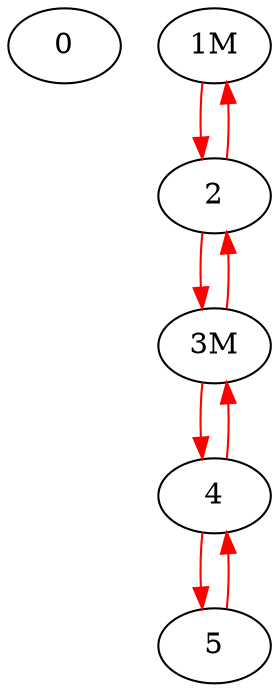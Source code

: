 Digraph G {
0;
edge [color=red];
"1M"->2;
edge [color=black];
edge [color=red];
2->"1M";
edge [color=black];
edge [color=red];
2->"3M";
edge [color=black];
edge [color=red];
"3M"->2;
edge [color=black];
edge [color=red];
"3M"->4;
edge [color=black];
edge [color=red];
4->"3M";
edge [color=black];
edge [color=red];
4->5;
edge [color=black];
edge [color=red];
5->4;
edge [color=black];
}
